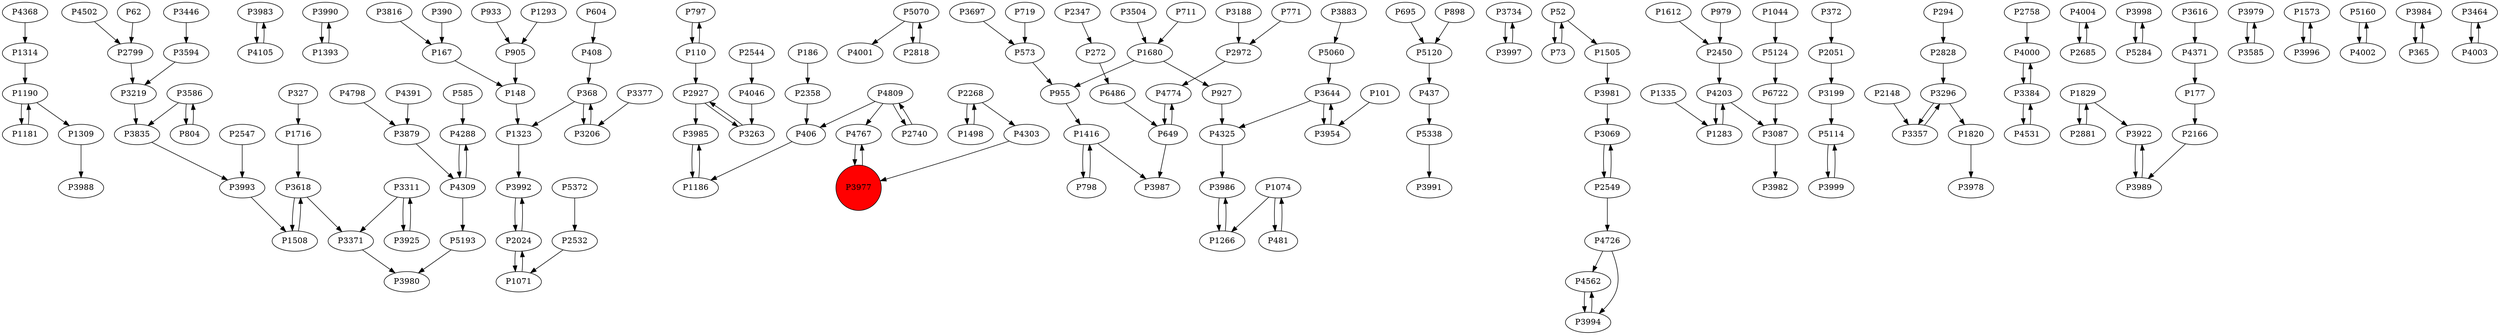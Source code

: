 digraph {
	P1190 -> P1181
	P4288 -> P4309
	P3983 -> P4105
	P3990 -> P1393
	P390 -> P167
	P2532 -> P1071
	P797 -> P110
	P5070 -> P4001
	P3188 -> P2972
	P3816 -> P167
	P1074 -> P481
	P437 -> P5338
	P3734 -> P3997
	P4798 -> P3879
	P368 -> P1323
	P3977 -> P4767
	P2268 -> P1498
	P3069 -> P2549
	P2358 -> P406
	P3087 -> P3982
	P695 -> P5120
	P2051 -> P3199
	P4368 -> P1314
	P3992 -> P2024
	P2799 -> P3219
	P4726 -> P4562
	P2972 -> P4774
	P3296 -> P1820
	P272 -> P6486
	P1416 -> P3987
	P101 -> P3954
	P4726 -> P3994
	P3594 -> P3219
	P5114 -> P3999
	P1074 -> P1266
	P1266 -> P3986
	P1393 -> P3990
	P1314 -> P1190
	P4000 -> P3384
	P5070 -> P2818
	P2450 -> P4203
	P110 -> P797
	P167 -> P148
	P4502 -> P2799
	P52 -> P73
	P372 -> P2051
	P3371 -> P3980
	P1335 -> P1283
	P3618 -> P1508
	P4004 -> P2685
	P2828 -> P3296
	P3998 -> P5284
	P3986 -> P1266
	P3357 -> P3296
	P4105 -> P3983
	P6722 -> P3087
	P2685 -> P4004
	P1323 -> P3992
	P4774 -> P649
	P3618 -> P3371
	P110 -> P2927
	P1829 -> P2881
	P1820 -> P3978
	P3997 -> P3734
	P5193 -> P3980
	P5372 -> P2532
	P2166 -> P3989
	P3979 -> P3585
	P4303 -> P3977
	P1573 -> P3996
	P933 -> P905
	P4325 -> P3986
	P3206 -> P368
	P573 -> P955
	P905 -> P148
	P3994 -> P4562
	P2268 -> P4303
	P4531 -> P3384
	P73 -> P52
	P3954 -> P3644
	P1071 -> P2024
	P481 -> P1074
	P3616 -> P4371
	P2758 -> P4000
	P3989 -> P3922
	P3883 -> P5060
	P3697 -> P573
	P4046 -> P3263
	P5160 -> P4002
	P3199 -> P5114
	P3984 -> P365
	P148 -> P1323
	P804 -> P3586
	P4391 -> P3879
	P3464 -> P4003
	P4371 -> P177
	P2148 -> P3357
	P1505 -> P3981
	P365 -> P3984
	P2881 -> P1829
	P5338 -> P3991
	P1680 -> P955
	P2927 -> P3985
	P2818 -> P5070
	P2024 -> P3992
	P3219 -> P3835
	P408 -> P368
	P649 -> P4774
	P3296 -> P3357
	P798 -> P1416
	P2347 -> P272
	P3879 -> P4309
	P898 -> P5120
	P3585 -> P3979
	P4562 -> P3994
	P5284 -> P3998
	P2549 -> P4726
	P771 -> P2972
	P3384 -> P4531
	P368 -> P3206
	P3446 -> P3594
	P62 -> P2799
	P406 -> P1186
	P1829 -> P3922
	P585 -> P4288
	P4003 -> P3464
	P3504 -> P1680
	P5060 -> P3644
	P3925 -> P3311
	P4002 -> P5160
	P927 -> P4325
	P3981 -> P3069
	P4809 -> P406
	P1498 -> P2268
	P1416 -> P798
	P5120 -> P437
	P3311 -> P3925
	P3586 -> P804
	P649 -> P3987
	P719 -> P573
	P2544 -> P4046
	P3263 -> P2927
	P1044 -> P5124
	P3384 -> P4000
	P1680 -> P927
	P3985 -> P1186
	P1612 -> P2450
	P1293 -> P905
	P1716 -> P3618
	P186 -> P2358
	P4809 -> P4767
	P4203 -> P3087
	P327 -> P1716
	P177 -> P2166
	P604 -> P408
	P4309 -> P5193
	P1508 -> P3618
	P1181 -> P1190
	P979 -> P2450
	P3993 -> P1508
	P1309 -> P3988
	P3377 -> P3206
	P3644 -> P3954
	P3586 -> P3835
	P4203 -> P1283
	P1283 -> P4203
	P2740 -> P4809
	P294 -> P2828
	P3996 -> P1573
	P4309 -> P4288
	P3999 -> P5114
	P2549 -> P3069
	P3311 -> P3371
	P3644 -> P4325
	P2024 -> P1071
	P3922 -> P3989
	P711 -> P1680
	P5124 -> P6722
	P4809 -> P2740
	P1190 -> P1309
	P955 -> P1416
	P6486 -> P649
	P4767 -> P3977
	P2927 -> P3263
	P1186 -> P3985
	P3835 -> P3993
	P2547 -> P3993
	P52 -> P1505
	P3977 [shape=circle]
	P3977 [style=filled]
	P3977 [fillcolor=red]
}